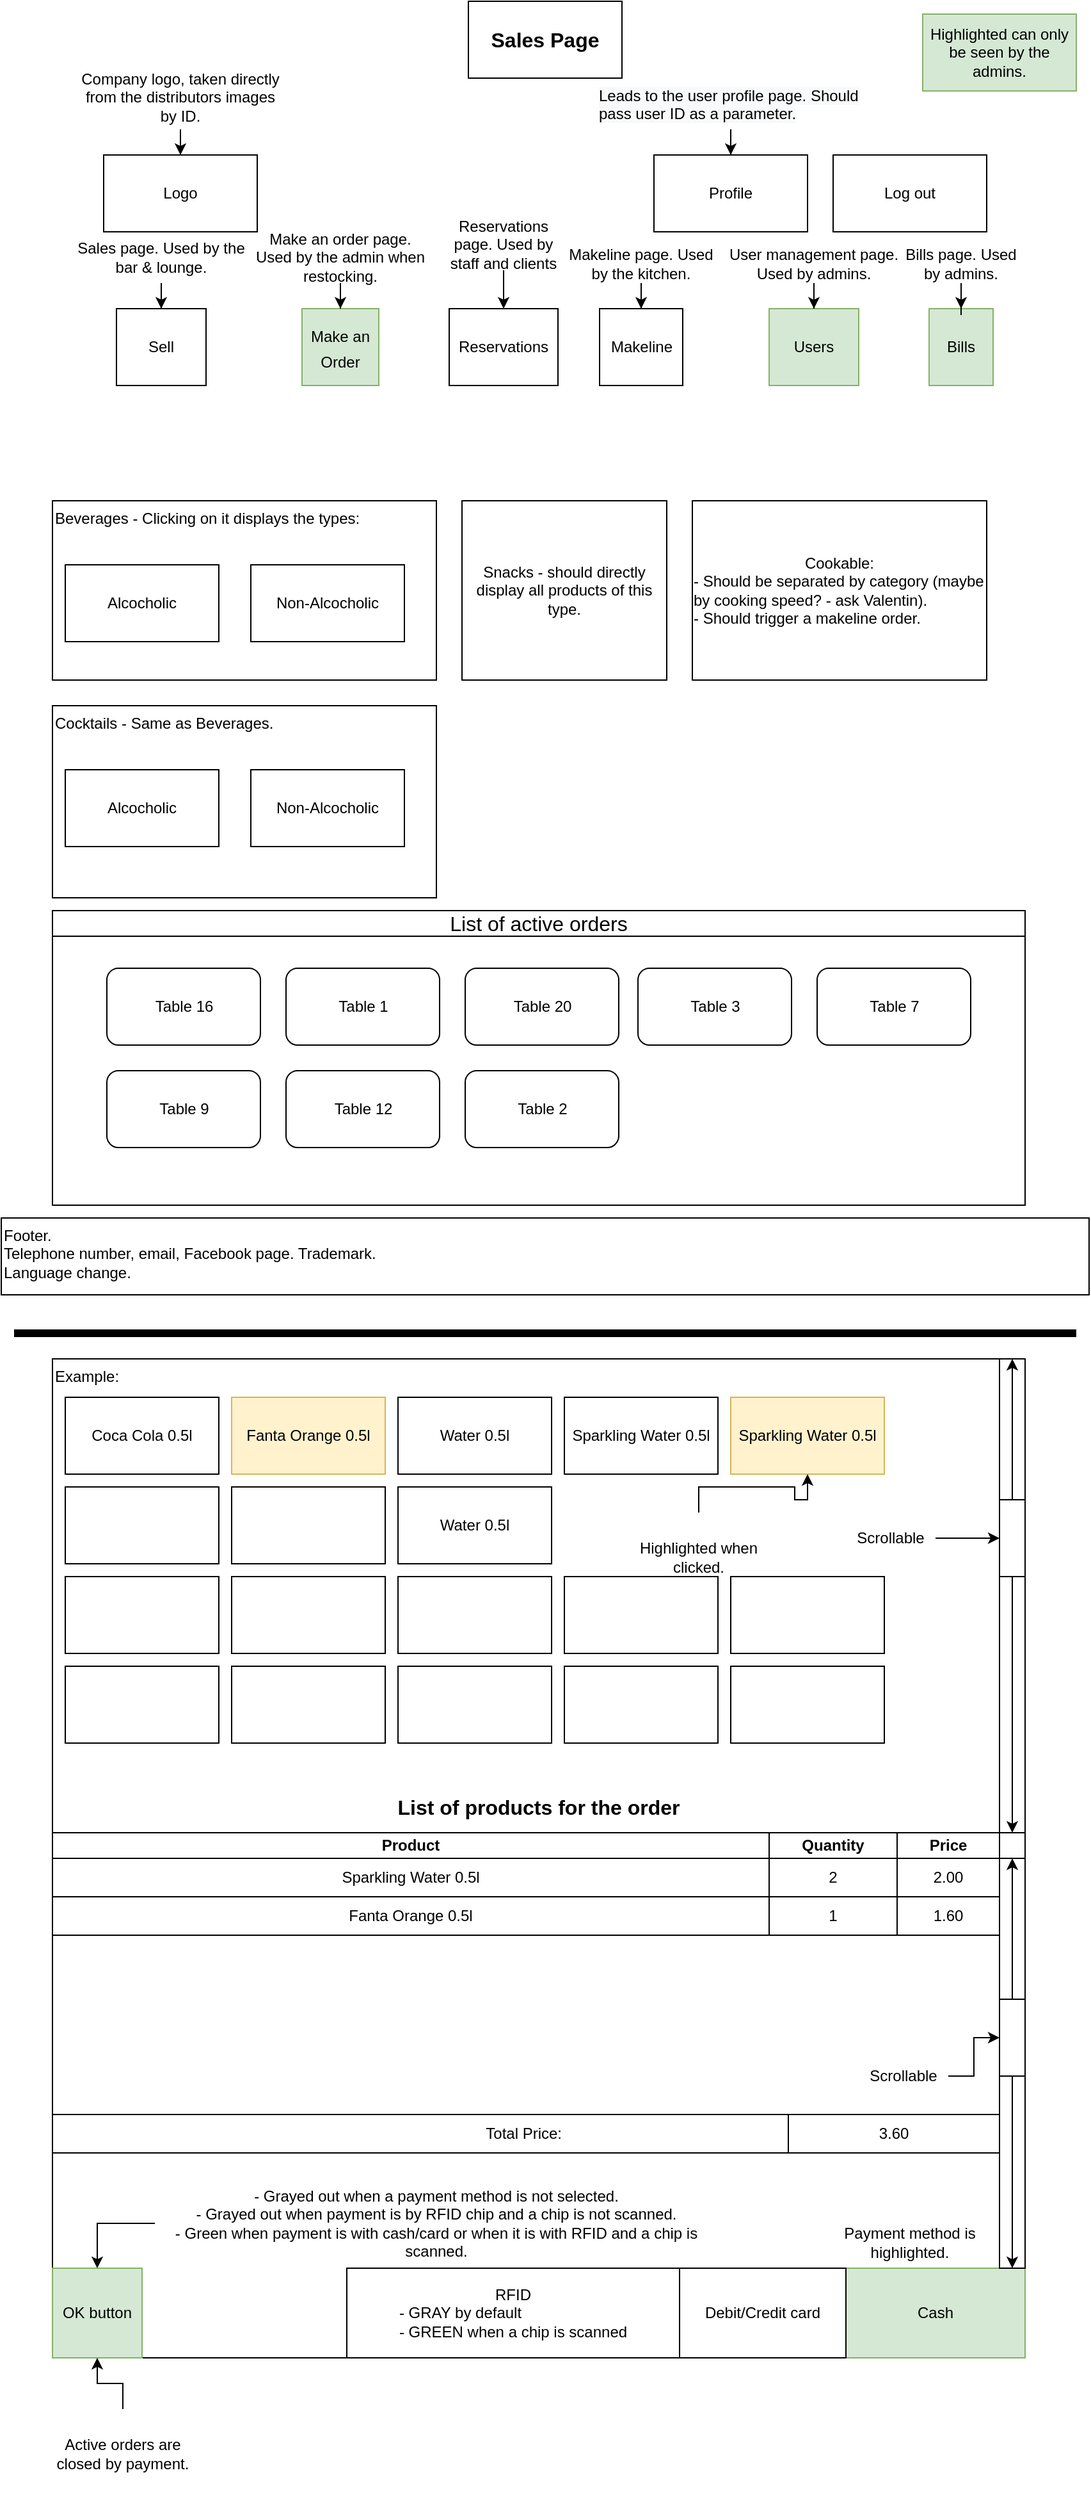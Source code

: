 <mxfile version="13.7.9" type="device"><diagram id="UEYKxqhZ8-5wOR5o_LoQ" name="Page-1"><mxGraphModel dx="1422" dy="806" grid="1" gridSize="10" guides="1" tooltips="1" connect="1" arrows="1" fold="1" page="1" pageScale="1" pageWidth="850" pageHeight="1100" math="0" shadow="0"><root><mxCell id="0"/><mxCell id="1" parent="0"/><mxCell id="2cxt6IIYpIhFfVI-k0ce-2" value="Sales Page" style="rounded=0;whiteSpace=wrap;html=1;fontStyle=1;fontSize=16;" parent="1" vertex="1"><mxGeometry x="365" y="10" width="120" height="60" as="geometry"/></mxCell><mxCell id="2cxt6IIYpIhFfVI-k0ce-3" value="Log out" style="rounded=0;whiteSpace=wrap;html=1;" parent="1" vertex="1"><mxGeometry x="650" y="130" width="120" height="60" as="geometry"/></mxCell><mxCell id="2cxt6IIYpIhFfVI-k0ce-4" value="Profile" style="rounded=0;whiteSpace=wrap;html=1;" parent="1" vertex="1"><mxGeometry x="510" y="130" width="120" height="60" as="geometry"/></mxCell><mxCell id="2cxt6IIYpIhFfVI-k0ce-5" value="Logo" style="rounded=0;whiteSpace=wrap;html=1;" parent="1" vertex="1"><mxGeometry x="80" y="130" width="120" height="60" as="geometry"/></mxCell><mxCell id="2cxt6IIYpIhFfVI-k0ce-6" value="Sell" style="rounded=0;whiteSpace=wrap;html=1;" parent="1" vertex="1"><mxGeometry x="90" y="250" width="70" height="60" as="geometry"/></mxCell><mxCell id="2cxt6IIYpIhFfVI-k0ce-7" value="&lt;font style=&quot;font-size: 12px&quot;&gt;Make an Order&lt;/font&gt;" style="rounded=0;whiteSpace=wrap;html=1;fontSize=16;fillColor=#d5e8d4;strokeColor=#82b366;" parent="1" vertex="1"><mxGeometry x="235" y="250" width="60" height="60" as="geometry"/></mxCell><mxCell id="2cxt6IIYpIhFfVI-k0ce-8" value="Reservations" style="rounded=0;whiteSpace=wrap;html=1;fontSize=12;" parent="1" vertex="1"><mxGeometry x="350" y="250" width="85" height="60" as="geometry"/></mxCell><mxCell id="2cxt6IIYpIhFfVI-k0ce-9" value="Users" style="rounded=0;whiteSpace=wrap;html=1;fontSize=12;fillColor=#d5e8d4;strokeColor=#82b366;" parent="1" vertex="1"><mxGeometry x="600" y="250" width="70" height="60" as="geometry"/></mxCell><mxCell id="2cxt6IIYpIhFfVI-k0ce-13" value="Makeline" style="rounded=0;whiteSpace=wrap;html=1;fontSize=12;" parent="1" vertex="1"><mxGeometry x="467.5" y="250" width="65" height="60" as="geometry"/></mxCell><mxCell id="2cxt6IIYpIhFfVI-k0ce-15" value="" style="edgeStyle=orthogonalEdgeStyle;rounded=0;orthogonalLoop=1;jettySize=auto;html=1;fontSize=12;" parent="1" source="2cxt6IIYpIhFfVI-k0ce-16" target="2cxt6IIYpIhFfVI-k0ce-4" edge="1"><mxGeometry relative="1" as="geometry"/></mxCell><mxCell id="2cxt6IIYpIhFfVI-k0ce-16" value="&lt;meta charset=&quot;utf-8&quot;&gt;&lt;span style=&quot;color: rgb(0, 0, 0); font-family: helvetica; font-size: 12px; font-style: normal; font-weight: 400; letter-spacing: normal; text-align: center; text-indent: 0px; text-transform: none; word-spacing: 0px; background-color: rgb(248, 249, 250); display: inline; float: none;&quot;&gt;Leads to the user profile page. Should pass user ID as a parameter.&lt;/span&gt;" style="text;whiteSpace=wrap;html=1;fontSize=12;" parent="1" vertex="1"><mxGeometry x="465" y="70" width="210" height="40" as="geometry"/></mxCell><mxCell id="2cxt6IIYpIhFfVI-k0ce-17" value="" style="edgeStyle=orthogonalEdgeStyle;rounded=0;orthogonalLoop=1;jettySize=auto;html=1;fontSize=12;" parent="1" source="2cxt6IIYpIhFfVI-k0ce-18" target="2cxt6IIYpIhFfVI-k0ce-5" edge="1"><mxGeometry relative="1" as="geometry"/></mxCell><mxCell id="2cxt6IIYpIhFfVI-k0ce-18" value="Company logo, taken directly from the distributors images by ID." style="text;html=1;strokeColor=none;fillColor=none;align=center;verticalAlign=middle;whiteSpace=wrap;rounded=0;fontSize=12;" parent="1" vertex="1"><mxGeometry x="60" y="60" width="160" height="50" as="geometry"/></mxCell><mxCell id="2cxt6IIYpIhFfVI-k0ce-19" value="" style="edgeStyle=orthogonalEdgeStyle;rounded=0;orthogonalLoop=1;jettySize=auto;html=1;fontSize=12;" parent="1" source="2cxt6IIYpIhFfVI-k0ce-20" target="2cxt6IIYpIhFfVI-k0ce-6" edge="1"><mxGeometry relative="1" as="geometry"/></mxCell><mxCell id="2cxt6IIYpIhFfVI-k0ce-20" value="Sales page. Used by the bar &amp;amp; lounge." style="text;html=1;strokeColor=none;fillColor=none;align=center;verticalAlign=middle;whiteSpace=wrap;rounded=0;fontSize=12;" parent="1" vertex="1"><mxGeometry x="55" y="190" width="140" height="40" as="geometry"/></mxCell><mxCell id="2cxt6IIYpIhFfVI-k0ce-21" value="" style="edgeStyle=orthogonalEdgeStyle;rounded=0;orthogonalLoop=1;jettySize=auto;html=1;fontSize=12;" parent="1" source="2cxt6IIYpIhFfVI-k0ce-22" target="2cxt6IIYpIhFfVI-k0ce-7" edge="1"><mxGeometry relative="1" as="geometry"/></mxCell><mxCell id="2cxt6IIYpIhFfVI-k0ce-22" value="Make an order page. Used by the admin when restocking." style="text;html=1;strokeColor=none;fillColor=none;align=center;verticalAlign=middle;whiteSpace=wrap;rounded=0;fontSize=12;" parent="1" vertex="1"><mxGeometry x="195" y="190" width="140" height="40" as="geometry"/></mxCell><mxCell id="2cxt6IIYpIhFfVI-k0ce-23" value="" style="edgeStyle=orthogonalEdgeStyle;rounded=0;orthogonalLoop=1;jettySize=auto;html=1;fontSize=12;" parent="1" source="2cxt6IIYpIhFfVI-k0ce-24" target="2cxt6IIYpIhFfVI-k0ce-8" edge="1"><mxGeometry relative="1" as="geometry"/></mxCell><mxCell id="2cxt6IIYpIhFfVI-k0ce-24" value="Reservations page. Used by staff and clients" style="text;html=1;strokeColor=none;fillColor=none;align=center;verticalAlign=middle;whiteSpace=wrap;rounded=0;fontSize=12;" parent="1" vertex="1"><mxGeometry x="345" y="180" width="95" height="40" as="geometry"/></mxCell><mxCell id="2cxt6IIYpIhFfVI-k0ce-25" value="" style="edgeStyle=orthogonalEdgeStyle;rounded=0;orthogonalLoop=1;jettySize=auto;html=1;fontSize=12;" parent="1" source="2cxt6IIYpIhFfVI-k0ce-26" target="2cxt6IIYpIhFfVI-k0ce-13" edge="1"><mxGeometry relative="1" as="geometry"/></mxCell><mxCell id="2cxt6IIYpIhFfVI-k0ce-26" value="Makeline page. Used by the kitchen." style="text;html=1;strokeColor=none;fillColor=none;align=center;verticalAlign=middle;whiteSpace=wrap;rounded=0;fontSize=12;" parent="1" vertex="1"><mxGeometry x="440" y="200" width="120" height="30" as="geometry"/></mxCell><mxCell id="2cxt6IIYpIhFfVI-k0ce-27" value="" style="edgeStyle=orthogonalEdgeStyle;rounded=0;orthogonalLoop=1;jettySize=auto;html=1;fontSize=12;" parent="1" source="2cxt6IIYpIhFfVI-k0ce-28" target="2cxt6IIYpIhFfVI-k0ce-9" edge="1"><mxGeometry relative="1" as="geometry"/></mxCell><mxCell id="2cxt6IIYpIhFfVI-k0ce-28" value="User management page. Used by admins." style="text;html=1;strokeColor=none;fillColor=none;align=center;verticalAlign=middle;whiteSpace=wrap;rounded=0;fontSize=12;" parent="1" vertex="1"><mxGeometry x="565" y="200" width="140" height="30" as="geometry"/></mxCell><mxCell id="2cxt6IIYpIhFfVI-k0ce-29" value="Bills" style="rounded=0;whiteSpace=wrap;html=1;fontSize=12;align=center;fillColor=#d5e8d4;strokeColor=#82b366;" parent="1" vertex="1"><mxGeometry x="725" y="250" width="50" height="60" as="geometry"/></mxCell><mxCell id="2cxt6IIYpIhFfVI-k0ce-30" value="" style="edgeStyle=orthogonalEdgeStyle;rounded=0;orthogonalLoop=1;jettySize=auto;html=1;fontSize=12;" parent="1" source="2cxt6IIYpIhFfVI-k0ce-31" target="2cxt6IIYpIhFfVI-k0ce-29" edge="1"><mxGeometry relative="1" as="geometry"/></mxCell><mxCell id="2cxt6IIYpIhFfVI-k0ce-31" value="Bills page. Used by admins." style="text;html=1;strokeColor=none;fillColor=none;align=center;verticalAlign=middle;whiteSpace=wrap;rounded=0;fontSize=12;" parent="1" vertex="1"><mxGeometry x="705" y="195" width="90" height="40" as="geometry"/></mxCell><mxCell id="2cxt6IIYpIhFfVI-k0ce-32" value="Beverages - Clicking on it displays the types:" style="rounded=0;whiteSpace=wrap;html=1;align=left;verticalAlign=top;" parent="1" vertex="1"><mxGeometry x="40" y="400" width="300" height="140" as="geometry"/></mxCell><mxCell id="2cxt6IIYpIhFfVI-k0ce-33" value="Alcocholic" style="rounded=0;whiteSpace=wrap;html=1;" parent="1" vertex="1"><mxGeometry x="50" y="450" width="120" height="60" as="geometry"/></mxCell><mxCell id="2cxt6IIYpIhFfVI-k0ce-34" value="Non-Alcocholic" style="rounded=0;whiteSpace=wrap;html=1;align=center;" parent="1" vertex="1"><mxGeometry x="195" y="450" width="120" height="60" as="geometry"/></mxCell><mxCell id="2cxt6IIYpIhFfVI-k0ce-37" value="Snacks - should directly display all products of this type." style="rounded=0;whiteSpace=wrap;html=1;align=center;" parent="1" vertex="1"><mxGeometry x="360" y="400" width="160" height="140" as="geometry"/></mxCell><mxCell id="2cxt6IIYpIhFfVI-k0ce-38" value="Cookable:&lt;br&gt;&lt;div style=&quot;text-align: left&quot;&gt;&lt;span&gt;- Should be separated by category (maybe by cooking speed? - ask Valentin).&amp;nbsp;&lt;/span&gt;&lt;/div&gt;&lt;div style=&quot;text-align: left&quot;&gt;&lt;span&gt;- Should trigger a makeline order.&lt;/span&gt;&lt;/div&gt;" style="rounded=0;whiteSpace=wrap;html=1;align=center;" parent="1" vertex="1"><mxGeometry x="540" y="400" width="230" height="140" as="geometry"/></mxCell><mxCell id="2cxt6IIYpIhFfVI-k0ce-39" value="Cocktails - Same as Beverages." style="rounded=0;whiteSpace=wrap;html=1;align=left;verticalAlign=top;" parent="1" vertex="1"><mxGeometry x="40" y="560" width="300" height="150" as="geometry"/></mxCell><mxCell id="2cxt6IIYpIhFfVI-k0ce-40" value="Alcocholic" style="rounded=0;whiteSpace=wrap;html=1;align=center;" parent="1" vertex="1"><mxGeometry x="50" y="610" width="120" height="60" as="geometry"/></mxCell><mxCell id="2cxt6IIYpIhFfVI-k0ce-41" value="Non-Alcocholic" style="rounded=0;whiteSpace=wrap;html=1;align=center;" parent="1" vertex="1"><mxGeometry x="195" y="610" width="120" height="60" as="geometry"/></mxCell><mxCell id="2cxt6IIYpIhFfVI-k0ce-42" value="Footer.&lt;br&gt;Telephone number, email, Facebook page. Trademark. &lt;br&gt;&lt;div&gt;&lt;span&gt;Language change.&lt;/span&gt;&lt;/div&gt;" style="rounded=0;whiteSpace=wrap;html=1;align=left;verticalAlign=top;" parent="1" vertex="1"><mxGeometry y="960" width="850" height="60" as="geometry"/></mxCell><mxCell id="J-9-ZkqYQfv8Lq6y21Wz-1" value="Example:" style="rounded=0;whiteSpace=wrap;html=1;align=left;verticalAlign=top;" parent="1" vertex="1"><mxGeometry x="40" y="1070" width="760" height="780" as="geometry"/></mxCell><mxCell id="J-9-ZkqYQfv8Lq6y21Wz-2" value="Coca Cola 0.5l" style="rounded=0;whiteSpace=wrap;html=1;align=center;" parent="1" vertex="1"><mxGeometry x="50" y="1100" width="120" height="60" as="geometry"/></mxCell><mxCell id="J-9-ZkqYQfv8Lq6y21Wz-3" value="Fanta Orange 0.5l" style="rounded=0;whiteSpace=wrap;html=1;align=center;fillColor=#fff2cc;strokeColor=#d6b656;" parent="1" vertex="1"><mxGeometry x="180" y="1100" width="120" height="60" as="geometry"/></mxCell><mxCell id="J-9-ZkqYQfv8Lq6y21Wz-4" value="Water 0.5l" style="rounded=0;whiteSpace=wrap;html=1;align=center;" parent="1" vertex="1"><mxGeometry x="310" y="1100" width="120" height="60" as="geometry"/></mxCell><mxCell id="J-9-ZkqYQfv8Lq6y21Wz-5" value="Sparkling Water 0.5l" style="rounded=0;whiteSpace=wrap;html=1;align=center;" parent="1" vertex="1"><mxGeometry x="440" y="1100" width="120" height="60" as="geometry"/></mxCell><mxCell id="J-9-ZkqYQfv8Lq6y21Wz-6" value="Sparkling Water 0.5l" style="rounded=0;whiteSpace=wrap;html=1;align=center;fillColor=#fff2cc;strokeColor=#d6b656;" parent="1" vertex="1"><mxGeometry x="570" y="1100" width="120" height="60" as="geometry"/></mxCell><mxCell id="J-9-ZkqYQfv8Lq6y21Wz-9" value="OK button" style="rounded=0;whiteSpace=wrap;html=1;align=center;fillColor=#d5e8d4;strokeColor=#82b366;" parent="1" vertex="1"><mxGeometry x="40" y="1780" width="70" height="70" as="geometry"/></mxCell><mxCell id="J-9-ZkqYQfv8Lq6y21Wz-12" style="edgeStyle=orthogonalEdgeStyle;rounded=0;orthogonalLoop=1;jettySize=auto;html=1;entryX=0.5;entryY=0;entryDx=0;entryDy=0;" parent="1" source="J-9-ZkqYQfv8Lq6y21Wz-10" target="J-9-ZkqYQfv8Lq6y21Wz-9" edge="1"><mxGeometry relative="1" as="geometry"/></mxCell><mxCell id="J-9-ZkqYQfv8Lq6y21Wz-10" value="- Grayed out when a payment method is not selected.&lt;br&gt;- Grayed out when payment is by RFID chip and a chip is not scanned.&lt;br&gt;- Green when payment is with cash/card or when it is with RFID and a chip is scanned." style="text;html=1;strokeColor=none;fillColor=none;align=center;verticalAlign=middle;whiteSpace=wrap;rounded=0;" parent="1" vertex="1"><mxGeometry x="120" y="1720" width="440" height="50" as="geometry"/></mxCell><mxCell id="J-9-ZkqYQfv8Lq6y21Wz-14" style="edgeStyle=orthogonalEdgeStyle;rounded=0;orthogonalLoop=1;jettySize=auto;html=1;" parent="1" source="J-9-ZkqYQfv8Lq6y21Wz-13" target="J-9-ZkqYQfv8Lq6y21Wz-6" edge="1"><mxGeometry relative="1" as="geometry"/></mxCell><mxCell id="J-9-ZkqYQfv8Lq6y21Wz-13" value="Highlighted when clicked." style="text;html=1;strokeColor=none;fillColor=none;align=center;verticalAlign=middle;whiteSpace=wrap;rounded=0;" parent="1" vertex="1"><mxGeometry x="490" y="1190" width="110" height="70" as="geometry"/></mxCell><mxCell id="J-9-ZkqYQfv8Lq6y21Wz-15" value="Sparkling Water 0.5l" style="rounded=0;whiteSpace=wrap;html=1;align=center;" parent="1" vertex="1"><mxGeometry x="40" y="1460" width="560" height="30" as="geometry"/></mxCell><mxCell id="J-9-ZkqYQfv8Lq6y21Wz-16" value="" style="endArrow=none;html=1;exitX=0;exitY=0.5;exitDx=0;exitDy=0;entryX=1;entryY=0.5;entryDx=0;entryDy=0;" parent="1" source="J-9-ZkqYQfv8Lq6y21Wz-1" target="J-9-ZkqYQfv8Lq6y21Wz-1" edge="1"><mxGeometry width="50" height="50" relative="1" as="geometry"><mxPoint x="400" y="1380" as="sourcePoint"/><mxPoint x="450" y="1330" as="targetPoint"/></mxGeometry></mxCell><mxCell id="J-9-ZkqYQfv8Lq6y21Wz-17" value="Product" style="rounded=0;whiteSpace=wrap;html=1;align=center;fontStyle=1" parent="1" vertex="1"><mxGeometry x="40" y="1440" width="560" height="20" as="geometry"/></mxCell><mxCell id="J-9-ZkqYQfv8Lq6y21Wz-18" value="Quantity" style="rounded=0;whiteSpace=wrap;html=1;align=center;fontStyle=1" parent="1" vertex="1"><mxGeometry x="600" y="1440" width="100" height="20" as="geometry"/></mxCell><mxCell id="J-9-ZkqYQfv8Lq6y21Wz-20" value="Price" style="rounded=0;whiteSpace=wrap;html=1;align=center;fontStyle=1" parent="1" vertex="1"><mxGeometry x="700" y="1440" width="80" height="20" as="geometry"/></mxCell><mxCell id="J-9-ZkqYQfv8Lq6y21Wz-21" value="2" style="rounded=0;whiteSpace=wrap;html=1;align=center;" parent="1" vertex="1"><mxGeometry x="600" y="1460" width="100" height="30" as="geometry"/></mxCell><mxCell id="J-9-ZkqYQfv8Lq6y21Wz-22" value="2.00" style="rounded=0;whiteSpace=wrap;html=1;align=center;" parent="1" vertex="1"><mxGeometry x="700" y="1460" width="80" height="30" as="geometry"/></mxCell><mxCell id="J-9-ZkqYQfv8Lq6y21Wz-23" value="Fanta Orange 0.5l" style="rounded=0;whiteSpace=wrap;html=1;align=center;" parent="1" vertex="1"><mxGeometry x="40" y="1490" width="560" height="30" as="geometry"/></mxCell><mxCell id="J-9-ZkqYQfv8Lq6y21Wz-24" value="" style="endArrow=none;html=1;exitX=0;exitY=0.5;exitDx=0;exitDy=0;entryX=1;entryY=0.5;entryDx=0;entryDy=0;" parent="1" edge="1"><mxGeometry width="50" height="50" relative="1" as="geometry"><mxPoint x="40" y="1490" as="sourcePoint"/><mxPoint x="800" y="1490" as="targetPoint"/></mxGeometry></mxCell><mxCell id="J-9-ZkqYQfv8Lq6y21Wz-25" value="1" style="rounded=0;whiteSpace=wrap;html=1;align=center;" parent="1" vertex="1"><mxGeometry x="600" y="1490" width="100" height="30" as="geometry"/></mxCell><mxCell id="J-9-ZkqYQfv8Lq6y21Wz-26" value="1.60" style="rounded=0;whiteSpace=wrap;html=1;align=center;" parent="1" vertex="1"><mxGeometry x="700" y="1490" width="80" height="30" as="geometry"/></mxCell><mxCell id="J-9-ZkqYQfv8Lq6y21Wz-28" value="" style="endArrow=none;html=1;exitX=0;exitY=0.5;exitDx=0;exitDy=0;entryX=1;entryY=0.5;entryDx=0;entryDy=0;" parent="1" edge="1"><mxGeometry width="50" height="50" relative="1" as="geometry"><mxPoint x="40" y="1520" as="sourcePoint"/><mxPoint x="800" y="1520" as="targetPoint"/></mxGeometry></mxCell><mxCell id="J-9-ZkqYQfv8Lq6y21Wz-31" value="RFID&lt;br&gt;&lt;div style=&quot;text-align: left&quot;&gt;&lt;span&gt;- GRAY by default&lt;/span&gt;&lt;/div&gt;&lt;div style=&quot;text-align: left&quot;&gt;&lt;span&gt;- GREEN when a chip is scanned&lt;/span&gt;&lt;/div&gt;" style="rounded=0;whiteSpace=wrap;html=1;align=center;glass=0;sketch=0;" parent="1" vertex="1"><mxGeometry x="270" y="1780" width="260" height="70" as="geometry"/></mxCell><mxCell id="J-9-ZkqYQfv8Lq6y21Wz-32" value="Cash" style="rounded=0;whiteSpace=wrap;html=1;glass=0;sketch=0;align=center;fillColor=#d5e8d4;strokeColor=#82b366;" parent="1" vertex="1"><mxGeometry x="660" y="1780" width="140" height="70" as="geometry"/></mxCell><mxCell id="J-9-ZkqYQfv8Lq6y21Wz-33" value="Debit/Credit card" style="rounded=0;whiteSpace=wrap;html=1;glass=0;sketch=0;align=center;" parent="1" vertex="1"><mxGeometry x="530" y="1780" width="130" height="70" as="geometry"/></mxCell><mxCell id="J-9-ZkqYQfv8Lq6y21Wz-34" value="Payment method is highlighted." style="text;html=1;strokeColor=none;fillColor=none;align=center;verticalAlign=middle;whiteSpace=wrap;rounded=0;glass=0;sketch=0;" parent="1" vertex="1"><mxGeometry x="640" y="1740" width="140" height="40" as="geometry"/></mxCell><mxCell id="J-9-ZkqYQfv8Lq6y21Wz-36" value="List of products for the order" style="text;html=1;strokeColor=none;fillColor=none;align=center;verticalAlign=middle;whiteSpace=wrap;rounded=0;glass=0;sketch=0;fontSize=16;fontStyle=1" parent="1" vertex="1"><mxGeometry x="290" y="1410" width="260" height="20" as="geometry"/></mxCell><mxCell id="J-9-ZkqYQfv8Lq6y21Wz-37" value="" style="rounded=0;whiteSpace=wrap;html=1;glass=0;sketch=0;fontSize=16;align=center;" parent="1" vertex="1"><mxGeometry x="780" y="1070" width="20" height="370" as="geometry"/></mxCell><mxCell id="J-9-ZkqYQfv8Lq6y21Wz-38" value="" style="endArrow=classic;startArrow=classic;html=1;fontSize=16;entryX=0.5;entryY=0;entryDx=0;entryDy=0;exitX=0.5;exitY=1;exitDx=0;exitDy=0;" parent="1" source="J-9-ZkqYQfv8Lq6y21Wz-37" target="J-9-ZkqYQfv8Lq6y21Wz-37" edge="1"><mxGeometry width="50" height="50" relative="1" as="geometry"><mxPoint x="400" y="1290" as="sourcePoint"/><mxPoint x="450" y="1240" as="targetPoint"/></mxGeometry></mxCell><mxCell id="J-9-ZkqYQfv8Lq6y21Wz-39" value="" style="rounded=0;whiteSpace=wrap;html=1;glass=0;sketch=0;fontSize=16;align=center;" parent="1" vertex="1"><mxGeometry x="780" y="1180" width="20" height="60" as="geometry"/></mxCell><mxCell id="J-9-ZkqYQfv8Lq6y21Wz-44" value="" style="edgeStyle=orthogonalEdgeStyle;rounded=0;orthogonalLoop=1;jettySize=auto;html=1;fontSize=12;" parent="1" source="J-9-ZkqYQfv8Lq6y21Wz-43" target="J-9-ZkqYQfv8Lq6y21Wz-39" edge="1"><mxGeometry relative="1" as="geometry"/></mxCell><mxCell id="J-9-ZkqYQfv8Lq6y21Wz-43" value="Scrollable" style="text;html=1;strokeColor=none;fillColor=none;align=center;verticalAlign=middle;whiteSpace=wrap;rounded=0;glass=0;sketch=0;fontSize=12;" parent="1" vertex="1"><mxGeometry x="660" y="1200" width="70" height="20" as="geometry"/></mxCell><mxCell id="J-9-ZkqYQfv8Lq6y21Wz-45" value="" style="rounded=0;whiteSpace=wrap;html=1;glass=0;sketch=0;fontSize=16;align=center;" parent="1" vertex="1"><mxGeometry x="780" y="1460" width="20" height="320" as="geometry"/></mxCell><mxCell id="J-9-ZkqYQfv8Lq6y21Wz-46" value="" style="endArrow=classic;startArrow=classic;html=1;fontSize=16;entryX=0.5;entryY=0;entryDx=0;entryDy=0;exitX=0.5;exitY=1;exitDx=0;exitDy=0;" parent="1" source="J-9-ZkqYQfv8Lq6y21Wz-45" target="J-9-ZkqYQfv8Lq6y21Wz-45" edge="1"><mxGeometry width="50" height="50" relative="1" as="geometry"><mxPoint x="400" y="1680" as="sourcePoint"/><mxPoint x="450" y="1630" as="targetPoint"/></mxGeometry></mxCell><mxCell id="J-9-ZkqYQfv8Lq6y21Wz-47" value="" style="rounded=0;whiteSpace=wrap;html=1;glass=0;sketch=0;fontSize=16;align=center;" parent="1" vertex="1"><mxGeometry x="780" y="1570" width="20" height="60" as="geometry"/></mxCell><mxCell id="J-9-ZkqYQfv8Lq6y21Wz-51" value="" style="edgeStyle=orthogonalEdgeStyle;rounded=0;orthogonalLoop=1;jettySize=auto;html=1;fontSize=12;" parent="1" source="J-9-ZkqYQfv8Lq6y21Wz-50" target="J-9-ZkqYQfv8Lq6y21Wz-47" edge="1"><mxGeometry relative="1" as="geometry"/></mxCell><mxCell id="J-9-ZkqYQfv8Lq6y21Wz-50" value="Scrollable" style="text;html=1;strokeColor=none;fillColor=none;align=center;verticalAlign=middle;whiteSpace=wrap;rounded=0;glass=0;sketch=0;fontSize=12;" parent="1" vertex="1"><mxGeometry x="670" y="1620" width="70" height="20" as="geometry"/></mxCell><mxCell id="J-9-ZkqYQfv8Lq6y21Wz-52" value="" style="endArrow=none;html=1;fontSize=12;strokeWidth=6;" parent="1" edge="1"><mxGeometry width="50" height="50" relative="1" as="geometry"><mxPoint x="10" y="1050" as="sourcePoint"/><mxPoint x="840" y="1050" as="targetPoint"/></mxGeometry></mxCell><mxCell id="J-9-ZkqYQfv8Lq6y21Wz-53" value="Highlighted can only be seen by the admins." style="rounded=0;whiteSpace=wrap;html=1;glass=0;sketch=0;fontSize=12;align=center;fillColor=#d5e8d4;strokeColor=#82b366;" parent="1" vertex="1"><mxGeometry x="720" y="20" width="120" height="60" as="geometry"/></mxCell><mxCell id="J-9-ZkqYQfv8Lq6y21Wz-54" value="" style="rounded=0;whiteSpace=wrap;html=1;align=center;" parent="1" vertex="1"><mxGeometry x="50" y="1170" width="120" height="60" as="geometry"/></mxCell><mxCell id="J-9-ZkqYQfv8Lq6y21Wz-56" value="" style="rounded=0;whiteSpace=wrap;html=1;align=center;" parent="1" vertex="1"><mxGeometry x="180" y="1170" width="120" height="60" as="geometry"/></mxCell><mxCell id="J-9-ZkqYQfv8Lq6y21Wz-57" value="Water 0.5l" style="rounded=0;whiteSpace=wrap;html=1;align=center;" parent="1" vertex="1"><mxGeometry x="310" y="1170" width="120" height="60" as="geometry"/></mxCell><mxCell id="J-9-ZkqYQfv8Lq6y21Wz-59" value="" style="rounded=0;whiteSpace=wrap;html=1;align=center;" parent="1" vertex="1"><mxGeometry x="50" y="1240" width="120" height="60" as="geometry"/></mxCell><mxCell id="J-9-ZkqYQfv8Lq6y21Wz-60" value="" style="rounded=0;whiteSpace=wrap;html=1;align=center;" parent="1" vertex="1"><mxGeometry x="570" y="1240" width="120" height="60" as="geometry"/></mxCell><mxCell id="J-9-ZkqYQfv8Lq6y21Wz-61" value="" style="rounded=0;whiteSpace=wrap;html=1;align=center;" parent="1" vertex="1"><mxGeometry x="180" y="1240" width="120" height="60" as="geometry"/></mxCell><mxCell id="J-9-ZkqYQfv8Lq6y21Wz-62" value="" style="rounded=0;whiteSpace=wrap;html=1;align=center;" parent="1" vertex="1"><mxGeometry x="310" y="1240" width="120" height="60" as="geometry"/></mxCell><mxCell id="J-9-ZkqYQfv8Lq6y21Wz-63" value="" style="rounded=0;whiteSpace=wrap;html=1;align=center;" parent="1" vertex="1"><mxGeometry x="440" y="1240" width="120" height="60" as="geometry"/></mxCell><mxCell id="J-9-ZkqYQfv8Lq6y21Wz-64" value="" style="rounded=0;whiteSpace=wrap;html=1;align=center;" parent="1" vertex="1"><mxGeometry x="50" y="1310" width="120" height="60" as="geometry"/></mxCell><mxCell id="J-9-ZkqYQfv8Lq6y21Wz-65" value="" style="rounded=0;whiteSpace=wrap;html=1;align=center;" parent="1" vertex="1"><mxGeometry x="570" y="1310" width="120" height="60" as="geometry"/></mxCell><mxCell id="J-9-ZkqYQfv8Lq6y21Wz-66" value="" style="rounded=0;whiteSpace=wrap;html=1;align=center;" parent="1" vertex="1"><mxGeometry x="180" y="1310" width="120" height="60" as="geometry"/></mxCell><mxCell id="J-9-ZkqYQfv8Lq6y21Wz-67" value="" style="rounded=0;whiteSpace=wrap;html=1;align=center;" parent="1" vertex="1"><mxGeometry x="310" y="1310" width="120" height="60" as="geometry"/></mxCell><mxCell id="J-9-ZkqYQfv8Lq6y21Wz-68" value="" style="rounded=0;whiteSpace=wrap;html=1;align=center;" parent="1" vertex="1"><mxGeometry x="440" y="1310" width="120" height="60" as="geometry"/></mxCell><mxCell id="J-9-ZkqYQfv8Lq6y21Wz-74" value="Total Price:&amp;nbsp;" style="rounded=0;whiteSpace=wrap;html=1;glass=0;sketch=0;fontSize=12;align=center;" parent="1" vertex="1"><mxGeometry x="40" y="1660" width="740" height="30" as="geometry"/></mxCell><mxCell id="J-9-ZkqYQfv8Lq6y21Wz-75" value="3.60" style="rounded=0;whiteSpace=wrap;html=1;glass=0;sketch=0;fontSize=12;align=center;" parent="1" vertex="1"><mxGeometry x="615" y="1660" width="165" height="30" as="geometry"/></mxCell><mxCell id="EpQALOaHfXRwUDCRUBhx-1" value="" style="rounded=0;whiteSpace=wrap;html=1;glass=0;sketch=0;fontSize=12;align=center;verticalAlign=top;" vertex="1" parent="1"><mxGeometry x="40" y="720" width="760" height="230" as="geometry"/></mxCell><mxCell id="EpQALOaHfXRwUDCRUBhx-2" value="&lt;span style=&quot;font-size: 16px&quot;&gt;List of active orders&lt;/span&gt;" style="rounded=0;whiteSpace=wrap;html=1;glass=0;sketch=0;fontSize=12;align=center;" vertex="1" parent="1"><mxGeometry x="40" y="720" width="760" height="20" as="geometry"/></mxCell><mxCell id="EpQALOaHfXRwUDCRUBhx-3" value="Table 16" style="rounded=1;whiteSpace=wrap;html=1;glass=0;sketch=0;fontSize=12;align=center;" vertex="1" parent="1"><mxGeometry x="82.5" y="765" width="120" height="60" as="geometry"/></mxCell><mxCell id="EpQALOaHfXRwUDCRUBhx-4" value="Table 1" style="rounded=1;whiteSpace=wrap;html=1;glass=0;sketch=0;fontSize=12;align=center;" vertex="1" parent="1"><mxGeometry x="222.5" y="765" width="120" height="60" as="geometry"/></mxCell><mxCell id="EpQALOaHfXRwUDCRUBhx-5" value="Table 20" style="rounded=1;whiteSpace=wrap;html=1;glass=0;sketch=0;fontSize=12;align=center;" vertex="1" parent="1"><mxGeometry x="362.5" y="765" width="120" height="60" as="geometry"/></mxCell><mxCell id="EpQALOaHfXRwUDCRUBhx-6" value="Table 3" style="rounded=1;whiteSpace=wrap;html=1;glass=0;sketch=0;fontSize=12;align=center;" vertex="1" parent="1"><mxGeometry x="497.5" y="765" width="120" height="60" as="geometry"/></mxCell><mxCell id="EpQALOaHfXRwUDCRUBhx-7" value="Table 7" style="rounded=1;whiteSpace=wrap;html=1;glass=0;sketch=0;fontSize=12;align=center;" vertex="1" parent="1"><mxGeometry x="637.5" y="765" width="120" height="60" as="geometry"/></mxCell><mxCell id="EpQALOaHfXRwUDCRUBhx-10" value="Table 12" style="rounded=1;whiteSpace=wrap;html=1;glass=0;sketch=0;fontSize=12;align=center;" vertex="1" parent="1"><mxGeometry x="222.5" y="845" width="120" height="60" as="geometry"/></mxCell><mxCell id="EpQALOaHfXRwUDCRUBhx-11" value="Table 2" style="rounded=1;whiteSpace=wrap;html=1;glass=0;sketch=0;fontSize=12;align=center;" vertex="1" parent="1"><mxGeometry x="362.5" y="845" width="120" height="60" as="geometry"/></mxCell><mxCell id="EpQALOaHfXRwUDCRUBhx-12" value="Table 9" style="rounded=1;whiteSpace=wrap;html=1;glass=0;sketch=0;fontSize=12;align=center;" vertex="1" parent="1"><mxGeometry x="82.5" y="845" width="120" height="60" as="geometry"/></mxCell><mxCell id="EpQALOaHfXRwUDCRUBhx-14" value="" style="edgeStyle=orthogonalEdgeStyle;rounded=0;orthogonalLoop=1;jettySize=auto;html=1;strokeWidth=1;fontSize=12;" edge="1" parent="1" source="EpQALOaHfXRwUDCRUBhx-13" target="J-9-ZkqYQfv8Lq6y21Wz-9"><mxGeometry relative="1" as="geometry"/></mxCell><mxCell id="EpQALOaHfXRwUDCRUBhx-13" value="Active orders are closed by payment." style="text;html=1;strokeColor=none;fillColor=none;align=center;verticalAlign=middle;whiteSpace=wrap;rounded=0;glass=0;sketch=0;fontSize=12;" vertex="1" parent="1"><mxGeometry x="40" y="1890" width="110" height="70" as="geometry"/></mxCell></root></mxGraphModel></diagram></mxfile>